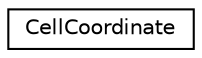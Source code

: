 digraph "Graphical Class Hierarchy"
{
 // LATEX_PDF_SIZE
  edge [fontname="Helvetica",fontsize="10",labelfontname="Helvetica",labelfontsize="10"];
  node [fontname="Helvetica",fontsize="10",shape=record];
  rankdir="LR";
  Node0 [label="CellCoordinate",height=0.2,width=0.4,color="black", fillcolor="white", style="filled",URL="$classCellCoordinate.html",tooltip=" "];
}
